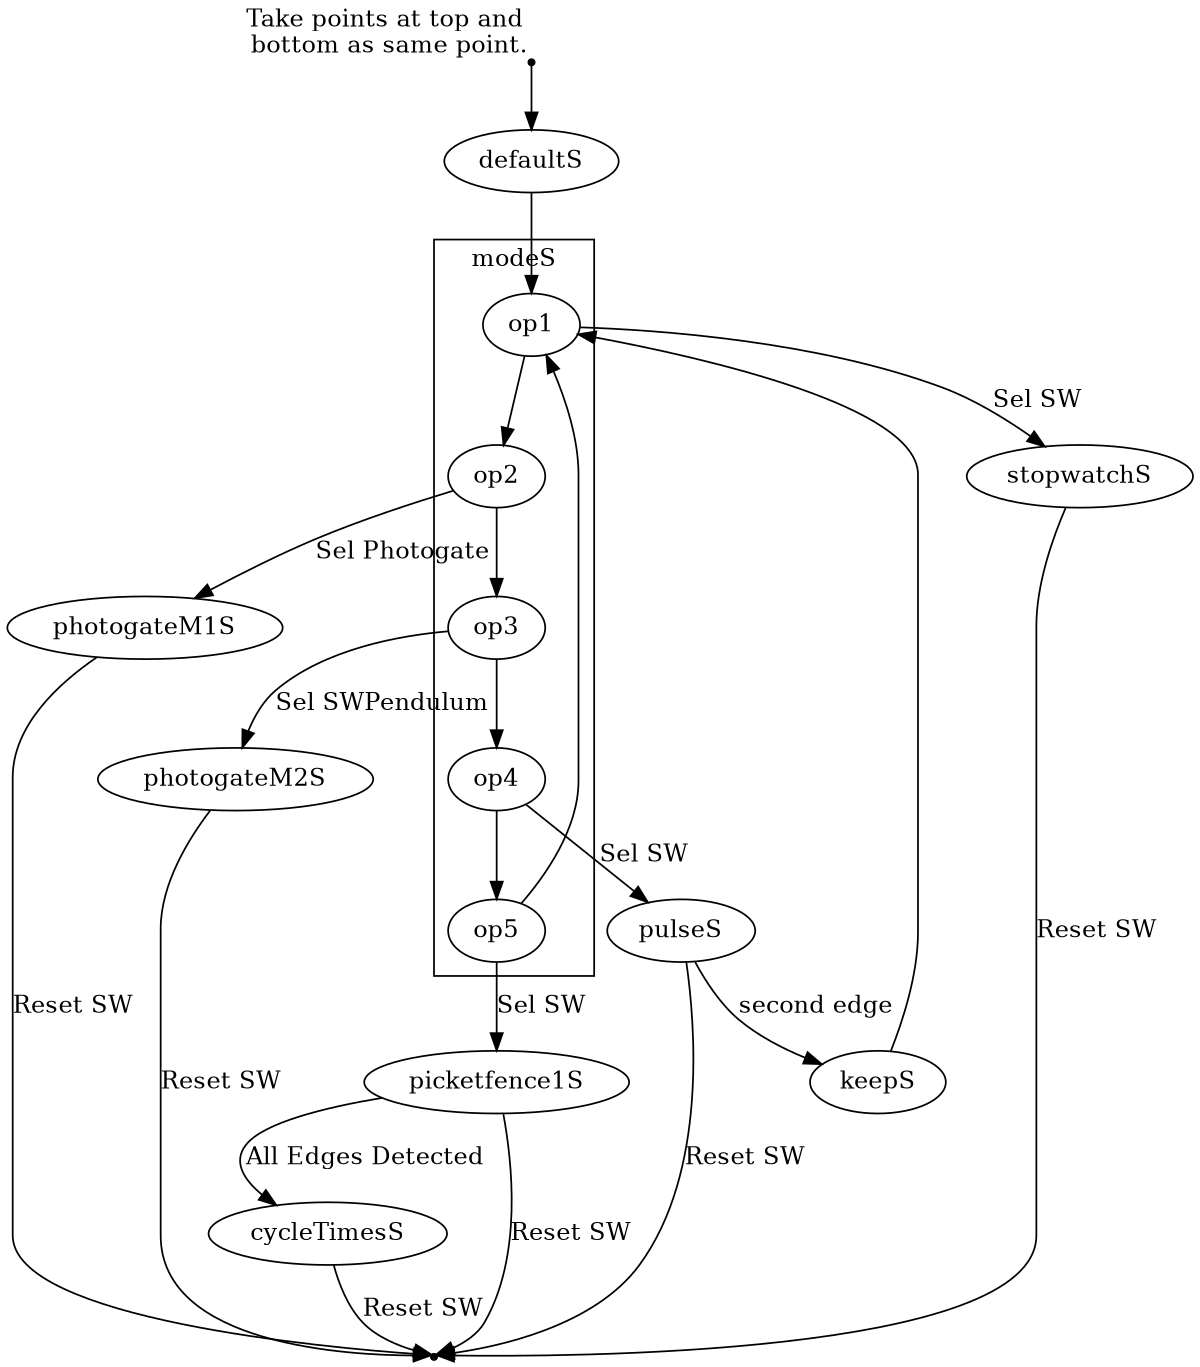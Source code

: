 digraph finite_state_machine {
        //rankdir=LR;
        size="8,10"
        //graph [ranksep="0.525", nodesep="0.5"];
        start [shape=point, xlabel=<Take points at top and<br /> bottom as same point.>];
	end [shape=point];
        //node [shape = circle];
        start -> defaultS
        defaultS -> op1;
        
        op1 -> stopwatchS [ label = "Sel SW" ]
        stopwatchS -> end [ label = "Reset SW" ]
        op2 -> photogateM1S [ label = "Sel Photogate" ]
        photogateM1S -> end [ label = "Reset SW" ]
        op3 -> photogateM2S [ label = <Sel SWPendulum> ]
        photogateM2S -> end [ label = "Reset SW" ]
        op4 -> pulseS [ label = "Sel SW" ]
        pulseS -> end [ label = "Reset SW" ]
        pulseS -> keepS [label = "second edge" ]
        keepS -> op1;
        op5 -> picketfence1S [ label = "Sel SW" ]
        picketfence1S -> end [ label = "Reset SW" ]
        picketfence1S -> cycleTimesS [ label = "All Edges Detected" ]
        cycleTimesS -> end [ label = "Reset SW" ]
        subgraph cluster_mode {
                 rankdir=TB;
                 node [shape = circle];
                 op1 -> op2;
                 op2 -> op3;
                 op3 -> op4;
                 op4 -> op5;
                 op5 -> op1;
                 label = "modeS";
        } 
}

/*
dot -Tpng pickmode.gv -o pickmode.png
*/